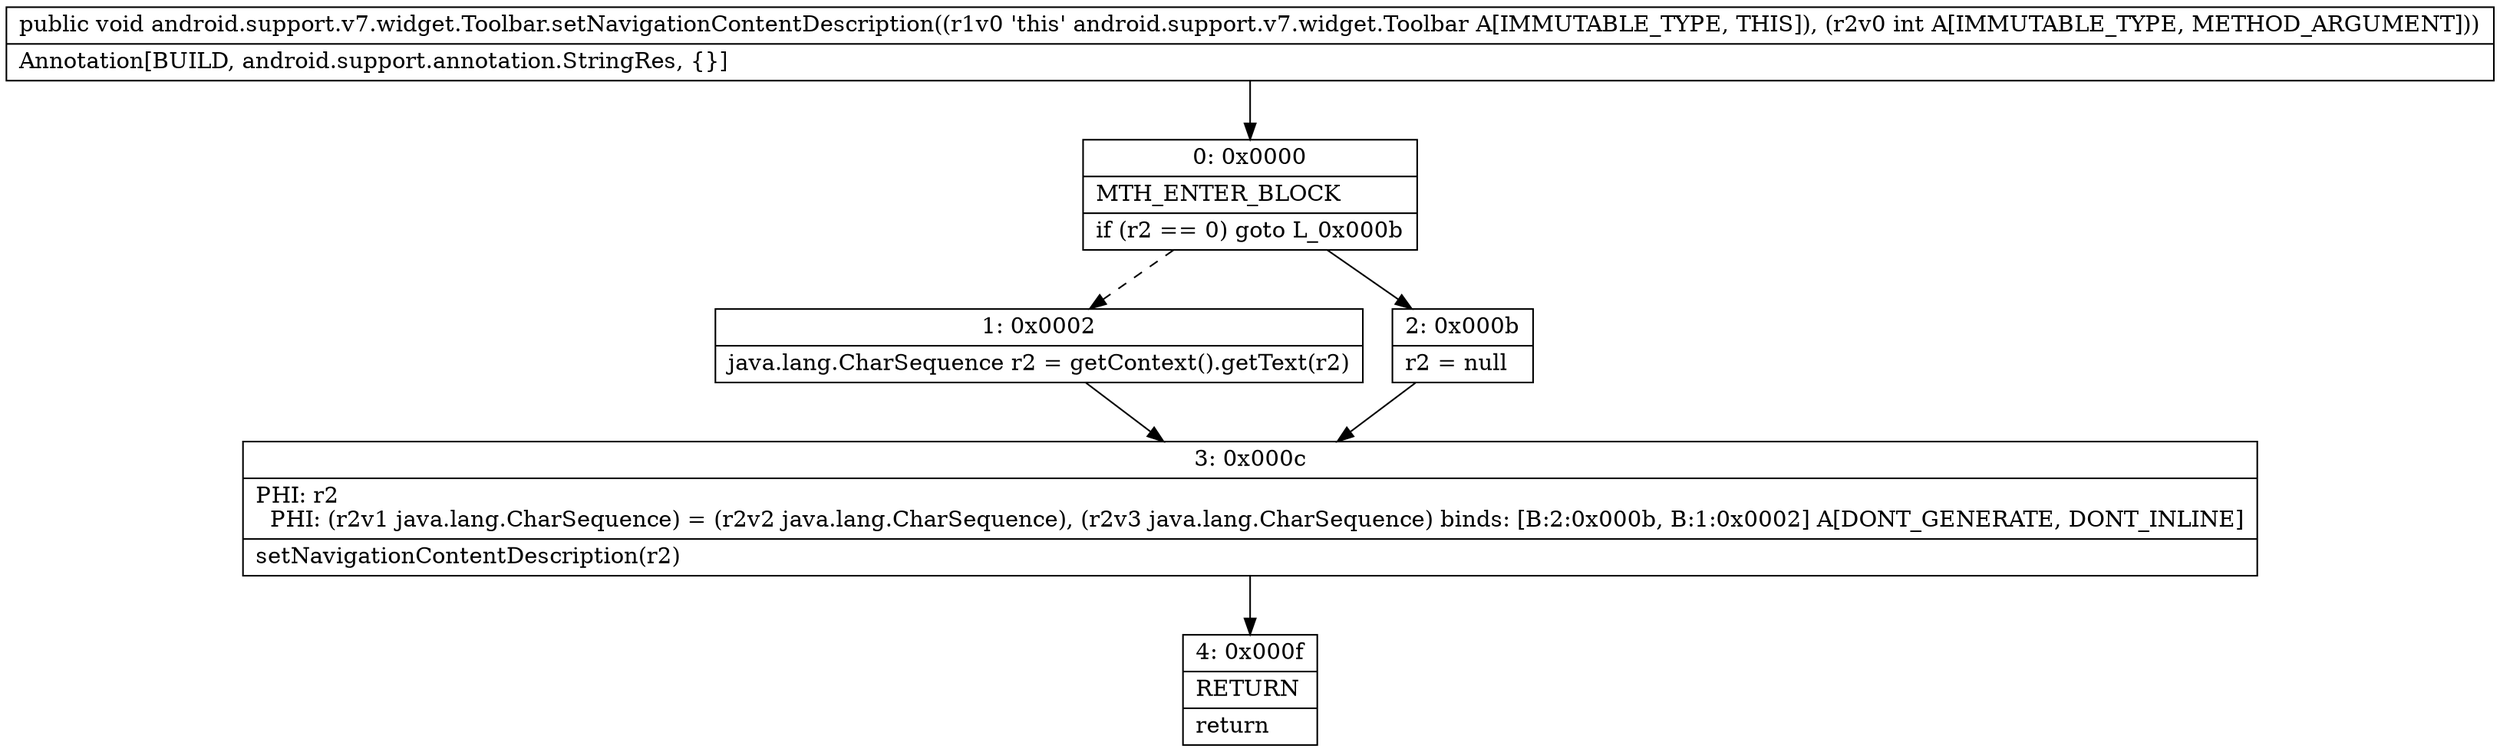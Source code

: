 digraph "CFG forandroid.support.v7.widget.Toolbar.setNavigationContentDescription(I)V" {
Node_0 [shape=record,label="{0\:\ 0x0000|MTH_ENTER_BLOCK\l|if (r2 == 0) goto L_0x000b\l}"];
Node_1 [shape=record,label="{1\:\ 0x0002|java.lang.CharSequence r2 = getContext().getText(r2)\l}"];
Node_2 [shape=record,label="{2\:\ 0x000b|r2 = null\l}"];
Node_3 [shape=record,label="{3\:\ 0x000c|PHI: r2 \l  PHI: (r2v1 java.lang.CharSequence) = (r2v2 java.lang.CharSequence), (r2v3 java.lang.CharSequence) binds: [B:2:0x000b, B:1:0x0002] A[DONT_GENERATE, DONT_INLINE]\l|setNavigationContentDescription(r2)\l}"];
Node_4 [shape=record,label="{4\:\ 0x000f|RETURN\l|return\l}"];
MethodNode[shape=record,label="{public void android.support.v7.widget.Toolbar.setNavigationContentDescription((r1v0 'this' android.support.v7.widget.Toolbar A[IMMUTABLE_TYPE, THIS]), (r2v0 int A[IMMUTABLE_TYPE, METHOD_ARGUMENT]))  | Annotation[BUILD, android.support.annotation.StringRes, \{\}]\l}"];
MethodNode -> Node_0;
Node_0 -> Node_1[style=dashed];
Node_0 -> Node_2;
Node_1 -> Node_3;
Node_2 -> Node_3;
Node_3 -> Node_4;
}

